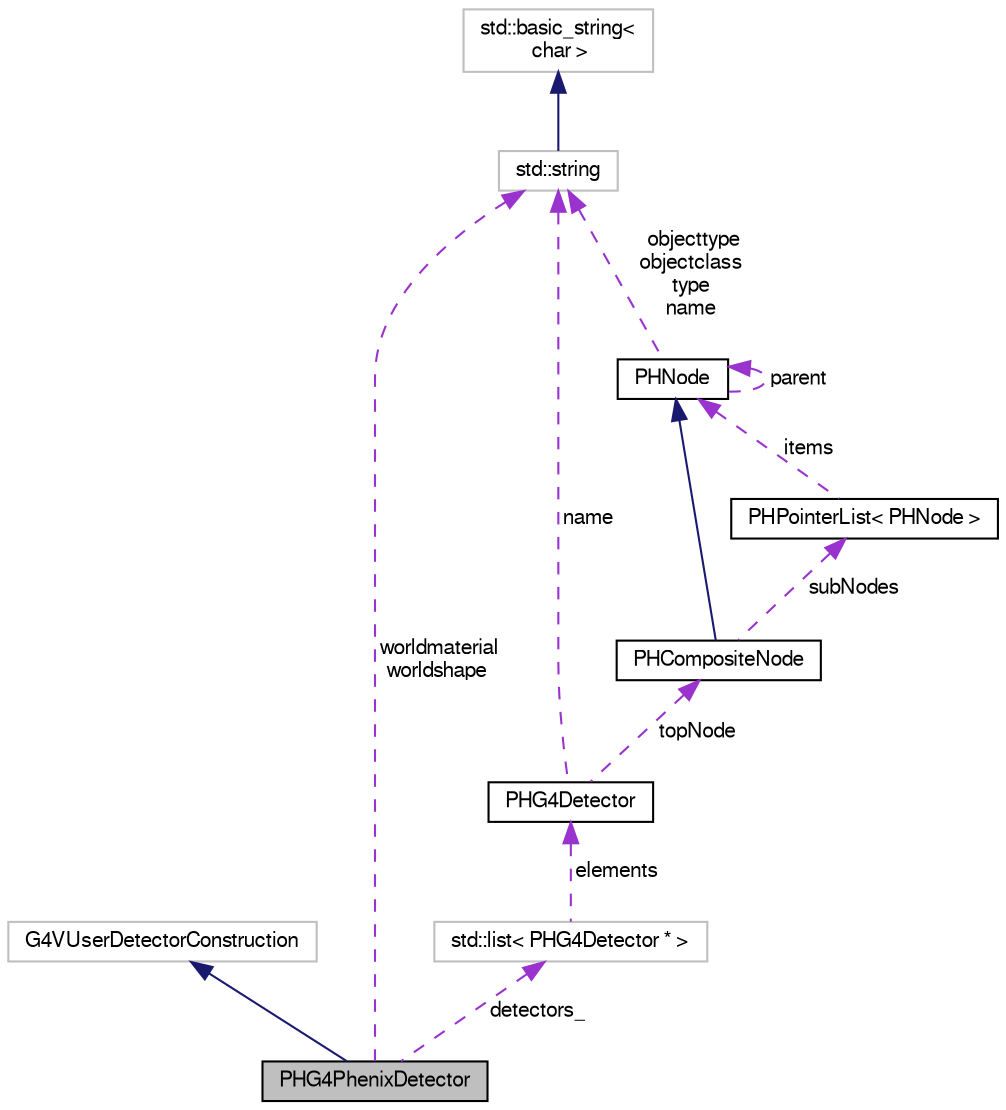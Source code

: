 digraph "PHG4PhenixDetector"
{
  bgcolor="transparent";
  edge [fontname="FreeSans",fontsize="10",labelfontname="FreeSans",labelfontsize="10"];
  node [fontname="FreeSans",fontsize="10",shape=record];
  Node1 [label="PHG4PhenixDetector",height=0.2,width=0.4,color="black", fillcolor="grey75", style="filled" fontcolor="black"];
  Node2 -> Node1 [dir="back",color="midnightblue",fontsize="10",style="solid",fontname="FreeSans"];
  Node2 [label="G4VUserDetectorConstruction",height=0.2,width=0.4,color="grey75"];
  Node3 -> Node1 [dir="back",color="darkorchid3",fontsize="10",style="dashed",label=" worldmaterial\nworldshape" ,fontname="FreeSans"];
  Node3 [label="std::string",height=0.2,width=0.4,color="grey75",tooltip="STL class. "];
  Node4 -> Node3 [dir="back",color="midnightblue",fontsize="10",style="solid",fontname="FreeSans"];
  Node4 [label="std::basic_string\<\l char \>",height=0.2,width=0.4,color="grey75",tooltip="STL class. "];
  Node5 -> Node1 [dir="back",color="darkorchid3",fontsize="10",style="dashed",label=" detectors_" ,fontname="FreeSans"];
  Node5 [label="std::list\< PHG4Detector * \>",height=0.2,width=0.4,color="grey75"];
  Node6 -> Node5 [dir="back",color="darkorchid3",fontsize="10",style="dashed",label=" elements" ,fontname="FreeSans"];
  Node6 [label="PHG4Detector",height=0.2,width=0.4,color="black",URL="$d3/de7/classPHG4Detector.html",tooltip="base class for phenix detector creation "];
  Node3 -> Node6 [dir="back",color="darkorchid3",fontsize="10",style="dashed",label=" name" ,fontname="FreeSans"];
  Node7 -> Node6 [dir="back",color="darkorchid3",fontsize="10",style="dashed",label=" topNode" ,fontname="FreeSans"];
  Node7 [label="PHCompositeNode",height=0.2,width=0.4,color="black",URL="$d5/dca/classPHCompositeNode.html"];
  Node8 -> Node7 [dir="back",color="midnightblue",fontsize="10",style="solid",fontname="FreeSans"];
  Node8 [label="PHNode",height=0.2,width=0.4,color="black",URL="$dc/d82/classPHNode.html"];
  Node8 -> Node8 [dir="back",color="darkorchid3",fontsize="10",style="dashed",label=" parent" ,fontname="FreeSans"];
  Node3 -> Node8 [dir="back",color="darkorchid3",fontsize="10",style="dashed",label=" objecttype\nobjectclass\ntype\nname" ,fontname="FreeSans"];
  Node9 -> Node7 [dir="back",color="darkorchid3",fontsize="10",style="dashed",label=" subNodes" ,fontname="FreeSans"];
  Node9 [label="PHPointerList\< PHNode \>",height=0.2,width=0.4,color="black",URL="$d6/d86/classPHPointerList.html"];
  Node8 -> Node9 [dir="back",color="darkorchid3",fontsize="10",style="dashed",label=" items" ,fontname="FreeSans"];
}
